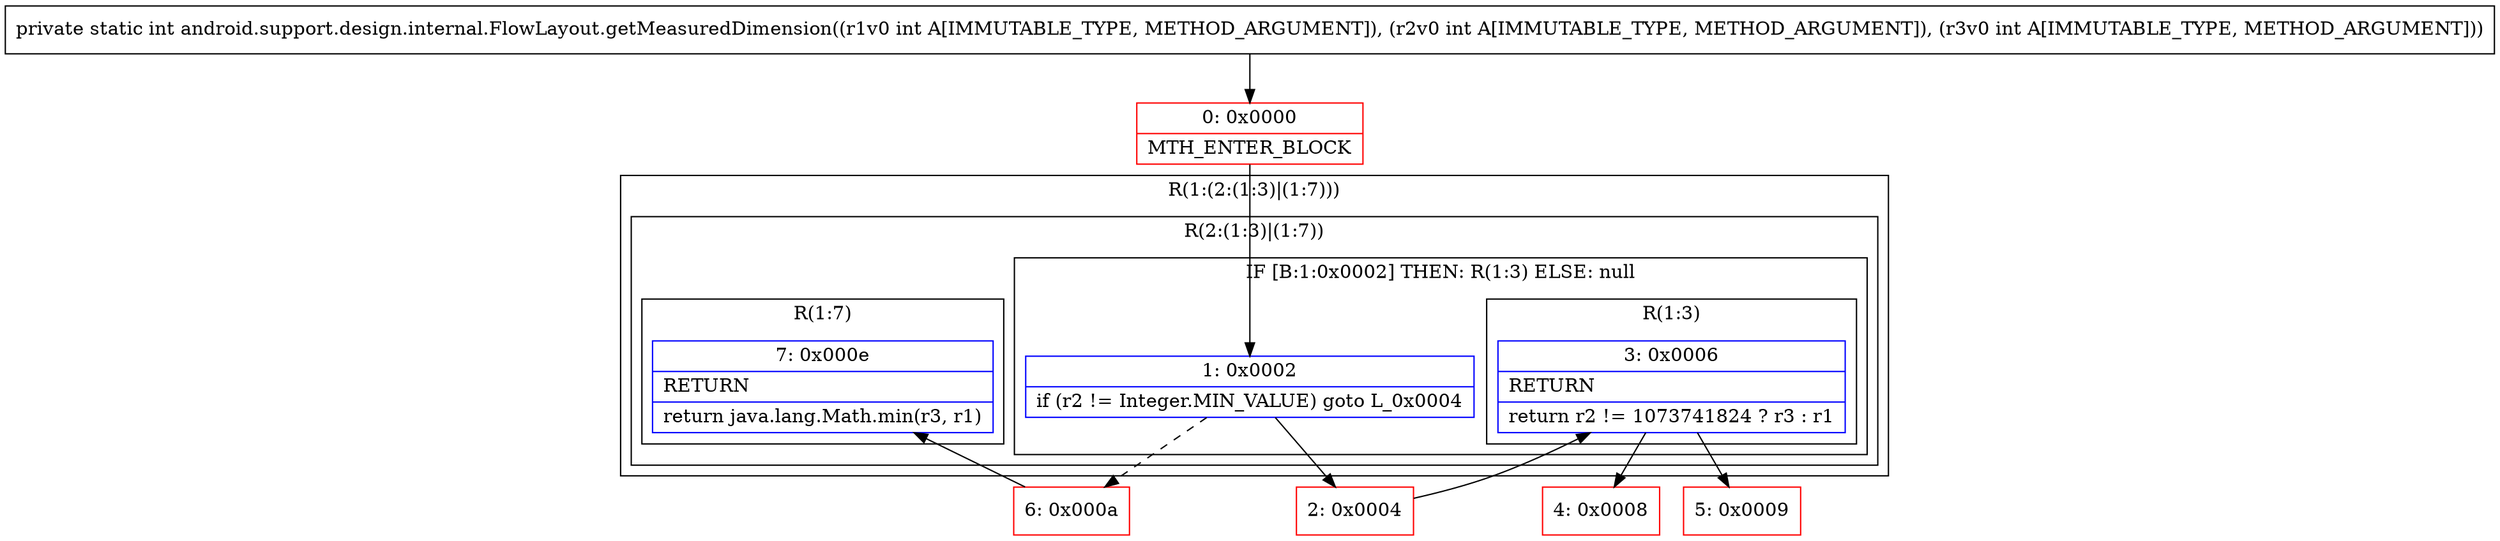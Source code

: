 digraph "CFG forandroid.support.design.internal.FlowLayout.getMeasuredDimension(III)I" {
subgraph cluster_Region_906324163 {
label = "R(1:(2:(1:3)|(1:7)))";
node [shape=record,color=blue];
subgraph cluster_Region_494736176 {
label = "R(2:(1:3)|(1:7))";
node [shape=record,color=blue];
subgraph cluster_IfRegion_1329363641 {
label = "IF [B:1:0x0002] THEN: R(1:3) ELSE: null";
node [shape=record,color=blue];
Node_1 [shape=record,label="{1\:\ 0x0002|if (r2 != Integer.MIN_VALUE) goto L_0x0004\l}"];
subgraph cluster_Region_264304578 {
label = "R(1:3)";
node [shape=record,color=blue];
Node_3 [shape=record,label="{3\:\ 0x0006|RETURN\l|return r2 != 1073741824 ? r3 : r1\l}"];
}
}
subgraph cluster_Region_304010633 {
label = "R(1:7)";
node [shape=record,color=blue];
Node_7 [shape=record,label="{7\:\ 0x000e|RETURN\l|return java.lang.Math.min(r3, r1)\l}"];
}
}
}
Node_0 [shape=record,color=red,label="{0\:\ 0x0000|MTH_ENTER_BLOCK\l}"];
Node_2 [shape=record,color=red,label="{2\:\ 0x0004}"];
Node_4 [shape=record,color=red,label="{4\:\ 0x0008}"];
Node_5 [shape=record,color=red,label="{5\:\ 0x0009}"];
Node_6 [shape=record,color=red,label="{6\:\ 0x000a}"];
MethodNode[shape=record,label="{private static int android.support.design.internal.FlowLayout.getMeasuredDimension((r1v0 int A[IMMUTABLE_TYPE, METHOD_ARGUMENT]), (r2v0 int A[IMMUTABLE_TYPE, METHOD_ARGUMENT]), (r3v0 int A[IMMUTABLE_TYPE, METHOD_ARGUMENT])) }"];
MethodNode -> Node_0;
Node_1 -> Node_2;
Node_1 -> Node_6[style=dashed];
Node_3 -> Node_4;
Node_3 -> Node_5;
Node_0 -> Node_1;
Node_2 -> Node_3;
Node_6 -> Node_7;
}

